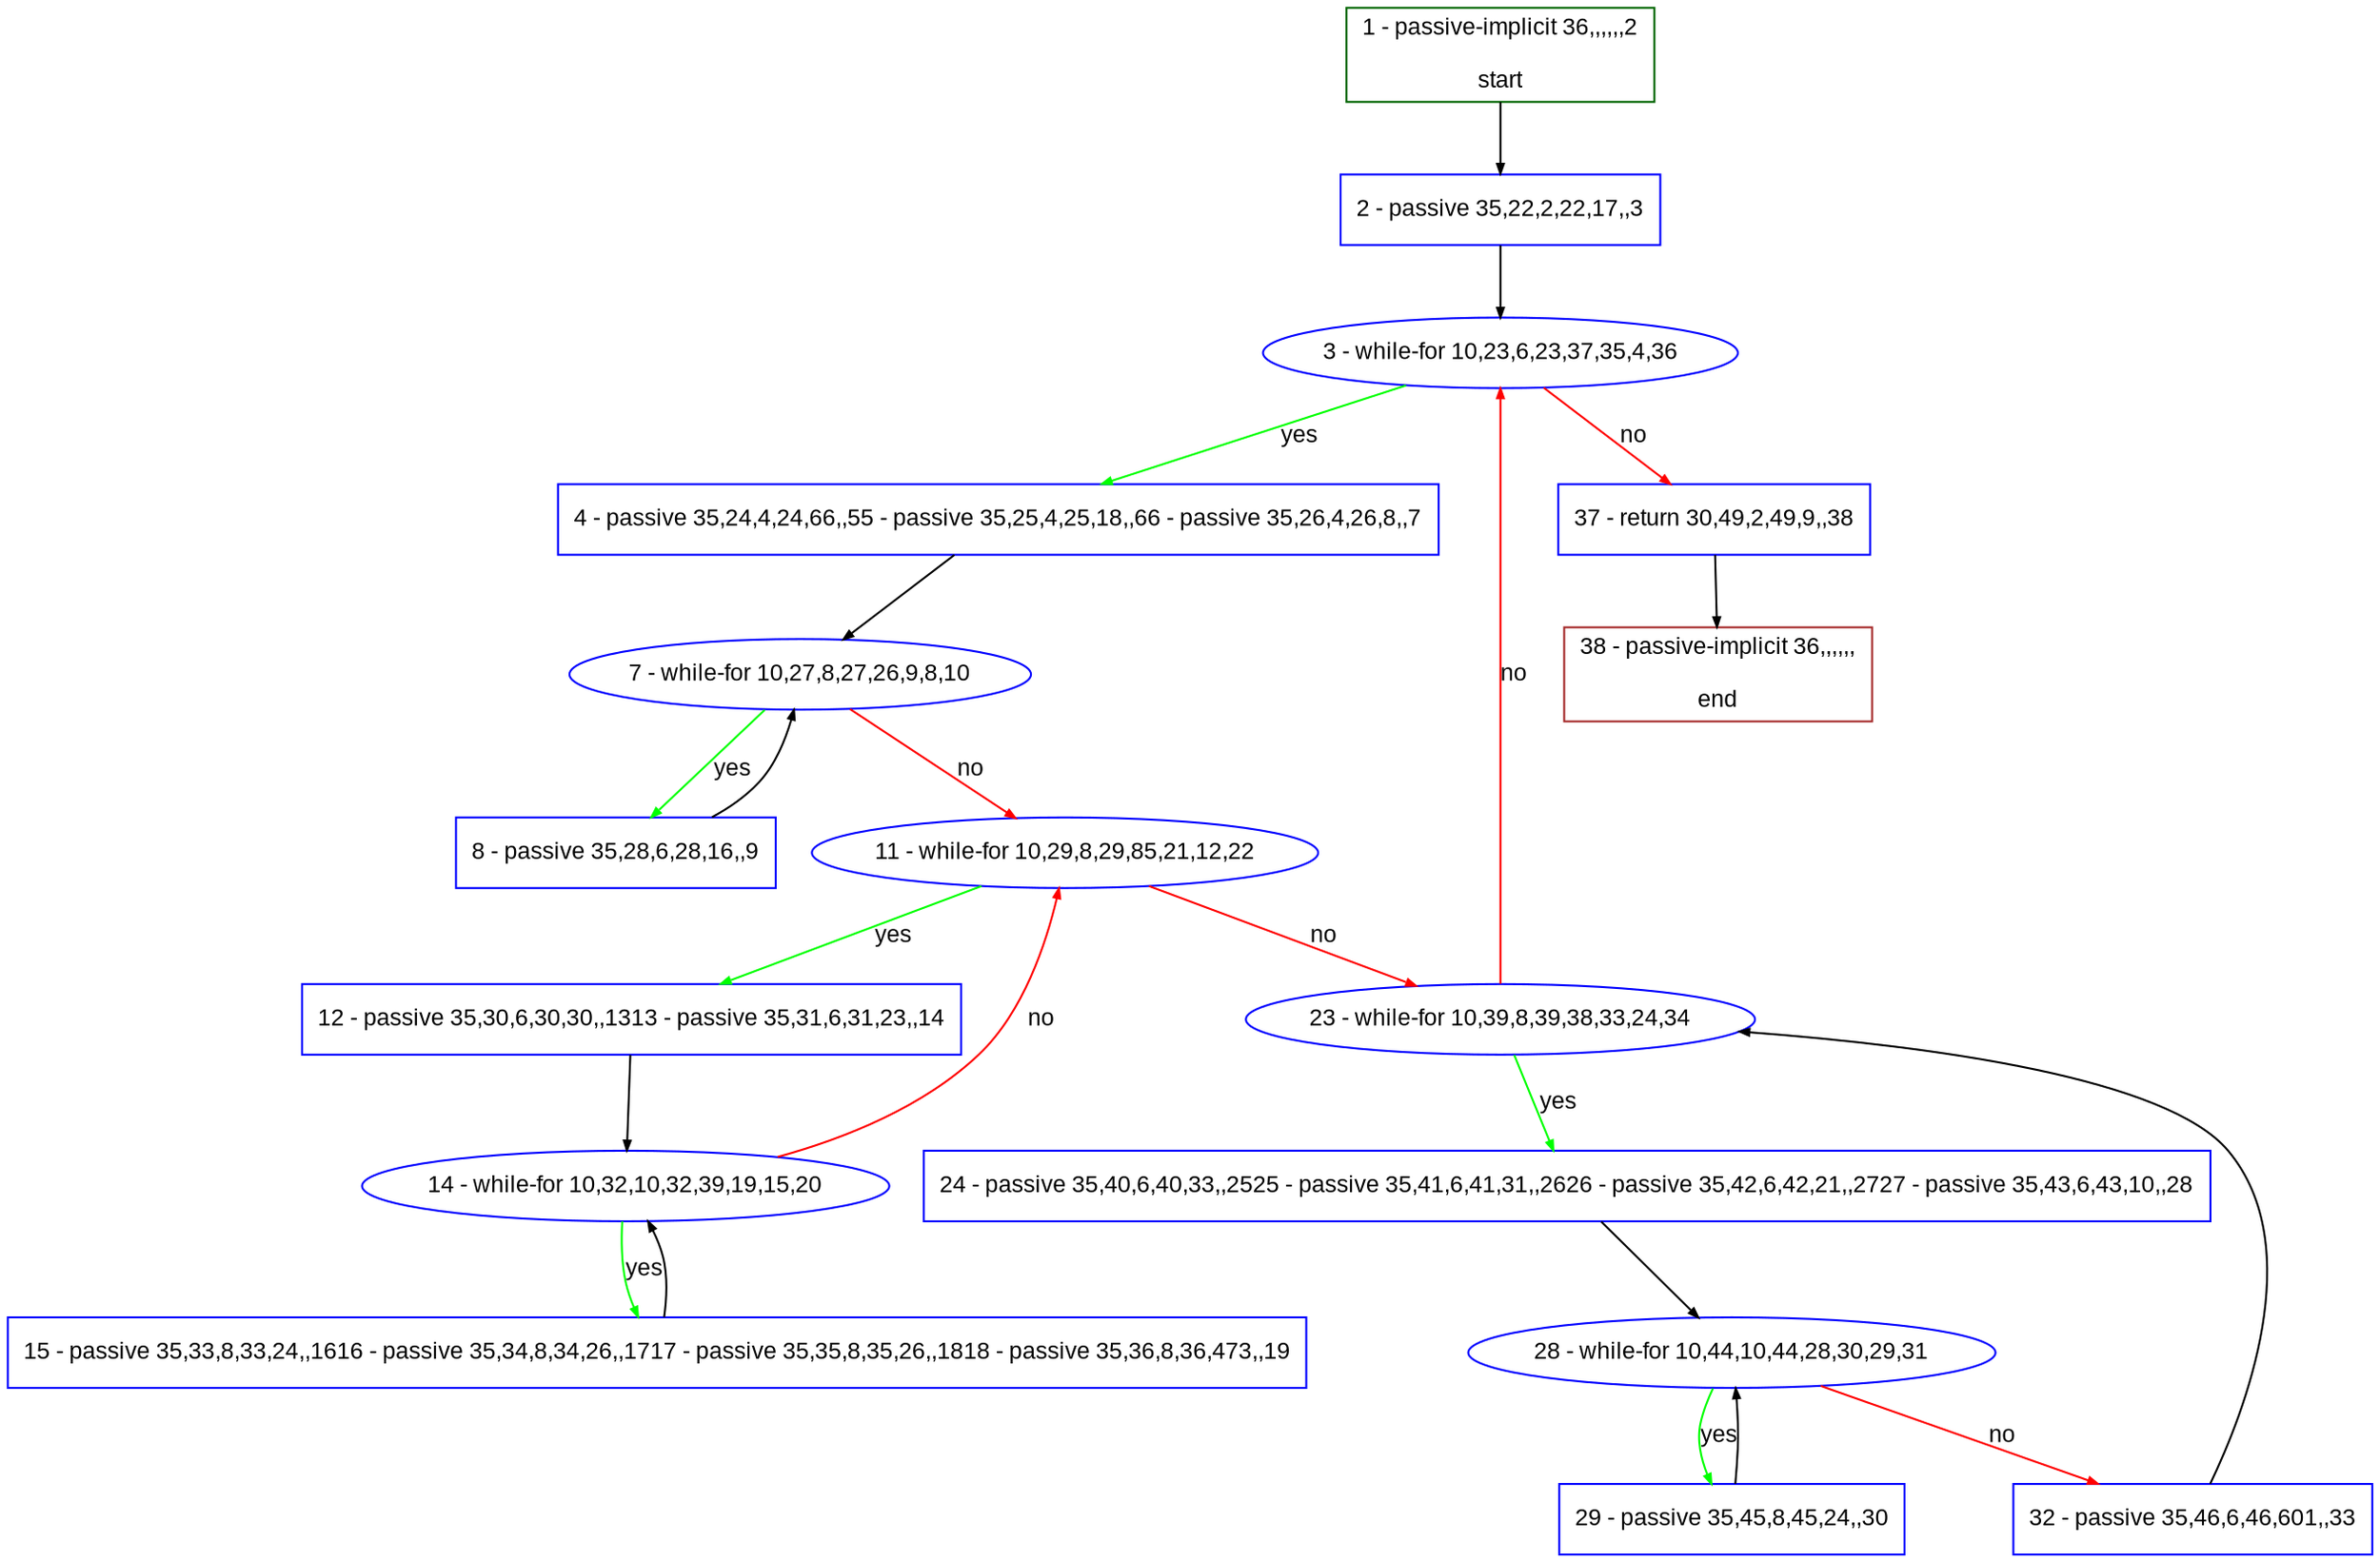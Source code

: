 digraph "" {
  graph [pack="true", label="", fontsize="12", packmode="clust", fontname="Arial", fillcolor="#FFFFCC", bgcolor="white", style="rounded,filled", compound="true"];
  node [node_initialized="no", label="", color="grey", fontsize="12", fillcolor="white", fontname="Arial", style="filled", shape="rectangle", compound="true", fixedsize="false"];
  edge [fontcolor="black", arrowhead="normal", arrowtail="none", arrowsize="0.5", ltail="", label="", color="black", fontsize="12", lhead="", fontname="Arial", dir="forward", compound="true"];
  __N1 [label="2 - passive 35,22,2,22,17,,3", color="#0000ff", fillcolor="#ffffff", style="filled", shape="box"];
  __N2 [label="1 - passive-implicit 36,,,,,,2\n\nstart", color="#006400", fillcolor="#ffffff", style="filled", shape="box"];
  __N3 [label="3 - while-for 10,23,6,23,37,35,4,36", color="#0000ff", fillcolor="#ffffff", style="filled", shape="oval"];
  __N4 [label="4 - passive 35,24,4,24,66,,55 - passive 35,25,4,25,18,,66 - passive 35,26,4,26,8,,7", color="#0000ff", fillcolor="#ffffff", style="filled", shape="box"];
  __N5 [label="37 - return 30,49,2,49,9,,38", color="#0000ff", fillcolor="#ffffff", style="filled", shape="box"];
  __N6 [label="7 - while-for 10,27,8,27,26,9,8,10", color="#0000ff", fillcolor="#ffffff", style="filled", shape="oval"];
  __N7 [label="8 - passive 35,28,6,28,16,,9", color="#0000ff", fillcolor="#ffffff", style="filled", shape="box"];
  __N8 [label="11 - while-for 10,29,8,29,85,21,12,22", color="#0000ff", fillcolor="#ffffff", style="filled", shape="oval"];
  __N9 [label="12 - passive 35,30,6,30,30,,1313 - passive 35,31,6,31,23,,14", color="#0000ff", fillcolor="#ffffff", style="filled", shape="box"];
  __N10 [label="23 - while-for 10,39,8,39,38,33,24,34", color="#0000ff", fillcolor="#ffffff", style="filled", shape="oval"];
  __N11 [label="14 - while-for 10,32,10,32,39,19,15,20", color="#0000ff", fillcolor="#ffffff", style="filled", shape="oval"];
  __N12 [label="15 - passive 35,33,8,33,24,,1616 - passive 35,34,8,34,26,,1717 - passive 35,35,8,35,26,,1818 - passive 35,36,8,36,473,,19", color="#0000ff", fillcolor="#ffffff", style="filled", shape="box"];
  __N13 [label="24 - passive 35,40,6,40,33,,2525 - passive 35,41,6,41,31,,2626 - passive 35,42,6,42,21,,2727 - passive 35,43,6,43,10,,28", color="#0000ff", fillcolor="#ffffff", style="filled", shape="box"];
  __N14 [label="28 - while-for 10,44,10,44,28,30,29,31", color="#0000ff", fillcolor="#ffffff", style="filled", shape="oval"];
  __N15 [label="29 - passive 35,45,8,45,24,,30", color="#0000ff", fillcolor="#ffffff", style="filled", shape="box"];
  __N16 [label="32 - passive 35,46,6,46,601,,33", color="#0000ff", fillcolor="#ffffff", style="filled", shape="box"];
  __N17 [label="38 - passive-implicit 36,,,,,,\n\nend", color="#a52a2a", fillcolor="#ffffff", style="filled", shape="box"];
  __N2 -> __N1 [arrowhead="normal", arrowtail="none", color="#000000", label="", dir="forward"];
  __N1 -> __N3 [arrowhead="normal", arrowtail="none", color="#000000", label="", dir="forward"];
  __N3 -> __N4 [arrowhead="normal", arrowtail="none", color="#00ff00", label="yes", dir="forward"];
  __N3 -> __N5 [arrowhead="normal", arrowtail="none", color="#ff0000", label="no", dir="forward"];
  __N4 -> __N6 [arrowhead="normal", arrowtail="none", color="#000000", label="", dir="forward"];
  __N6 -> __N7 [arrowhead="normal", arrowtail="none", color="#00ff00", label="yes", dir="forward"];
  __N7 -> __N6 [arrowhead="normal", arrowtail="none", color="#000000", label="", dir="forward"];
  __N6 -> __N8 [arrowhead="normal", arrowtail="none", color="#ff0000", label="no", dir="forward"];
  __N8 -> __N9 [arrowhead="normal", arrowtail="none", color="#00ff00", label="yes", dir="forward"];
  __N8 -> __N10 [arrowhead="normal", arrowtail="none", color="#ff0000", label="no", dir="forward"];
  __N9 -> __N11 [arrowhead="normal", arrowtail="none", color="#000000", label="", dir="forward"];
  __N11 -> __N8 [arrowhead="normal", arrowtail="none", color="#ff0000", label="no", dir="forward"];
  __N11 -> __N12 [arrowhead="normal", arrowtail="none", color="#00ff00", label="yes", dir="forward"];
  __N12 -> __N11 [arrowhead="normal", arrowtail="none", color="#000000", label="", dir="forward"];
  __N10 -> __N3 [arrowhead="normal", arrowtail="none", color="#ff0000", label="no", dir="forward"];
  __N10 -> __N13 [arrowhead="normal", arrowtail="none", color="#00ff00", label="yes", dir="forward"];
  __N13 -> __N14 [arrowhead="normal", arrowtail="none", color="#000000", label="", dir="forward"];
  __N14 -> __N15 [arrowhead="normal", arrowtail="none", color="#00ff00", label="yes", dir="forward"];
  __N15 -> __N14 [arrowhead="normal", arrowtail="none", color="#000000", label="", dir="forward"];
  __N14 -> __N16 [arrowhead="normal", arrowtail="none", color="#ff0000", label="no", dir="forward"];
  __N16 -> __N10 [arrowhead="normal", arrowtail="none", color="#000000", label="", dir="forward"];
  __N5 -> __N17 [arrowhead="normal", arrowtail="none", color="#000000", label="", dir="forward"];
}
